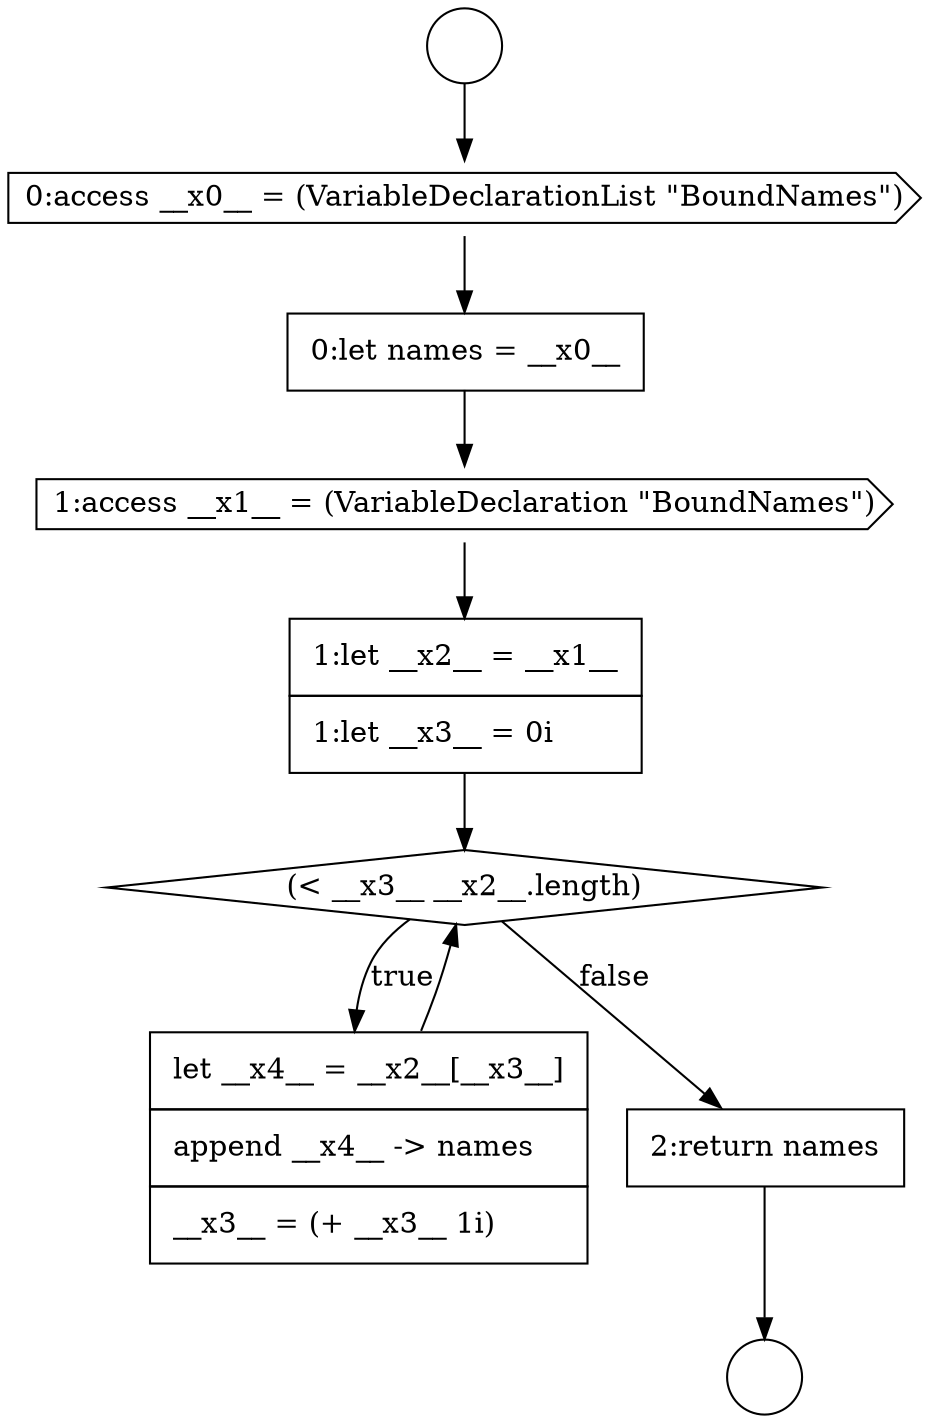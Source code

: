 digraph {
  node5932 [shape=cds, label=<<font color="black">0:access __x0__ = (VariableDeclarationList &quot;BoundNames&quot;)</font>> color="black" fillcolor="white" style=filled]
  node5930 [shape=circle label=" " color="black" fillcolor="white" style=filled]
  node5933 [shape=none, margin=0, label=<<font color="black">
    <table border="0" cellborder="1" cellspacing="0" cellpadding="10">
      <tr><td align="left">0:let names = __x0__</td></tr>
    </table>
  </font>> color="black" fillcolor="white" style=filled]
  node5931 [shape=circle label=" " color="black" fillcolor="white" style=filled]
  node5934 [shape=cds, label=<<font color="black">1:access __x1__ = (VariableDeclaration &quot;BoundNames&quot;)</font>> color="black" fillcolor="white" style=filled]
  node5935 [shape=none, margin=0, label=<<font color="black">
    <table border="0" cellborder="1" cellspacing="0" cellpadding="10">
      <tr><td align="left">1:let __x2__ = __x1__</td></tr>
      <tr><td align="left">1:let __x3__ = 0i</td></tr>
    </table>
  </font>> color="black" fillcolor="white" style=filled]
  node5938 [shape=none, margin=0, label=<<font color="black">
    <table border="0" cellborder="1" cellspacing="0" cellpadding="10">
      <tr><td align="left">2:return names</td></tr>
    </table>
  </font>> color="black" fillcolor="white" style=filled]
  node5937 [shape=none, margin=0, label=<<font color="black">
    <table border="0" cellborder="1" cellspacing="0" cellpadding="10">
      <tr><td align="left">let __x4__ = __x2__[__x3__]</td></tr>
      <tr><td align="left">append __x4__ -&gt; names</td></tr>
      <tr><td align="left">__x3__ = (+ __x3__ 1i)</td></tr>
    </table>
  </font>> color="black" fillcolor="white" style=filled]
  node5936 [shape=diamond, label=<<font color="black">(&lt; __x3__ __x2__.length)</font>> color="black" fillcolor="white" style=filled]
  node5938 -> node5931 [ color="black"]
  node5930 -> node5932 [ color="black"]
  node5936 -> node5937 [label=<<font color="black">true</font>> color="black"]
  node5936 -> node5938 [label=<<font color="black">false</font>> color="black"]
  node5933 -> node5934 [ color="black"]
  node5934 -> node5935 [ color="black"]
  node5932 -> node5933 [ color="black"]
  node5935 -> node5936 [ color="black"]
  node5937 -> node5936 [ color="black"]
}
